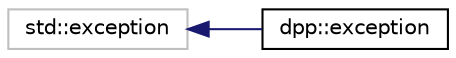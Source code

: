 digraph "Graphical Class Hierarchy"
{
 // INTERACTIVE_SVG=YES
 // LATEX_PDF_SIZE
  bgcolor="transparent";
  edge [fontname="Helvetica",fontsize="10",labelfontname="Helvetica",labelfontsize="10"];
  node [fontname="Helvetica",fontsize="10",shape=record];
  rankdir="LR";
  Node164 [label="std::exception",height=0.2,width=0.4,color="grey75",tooltip=" "];
  Node164 -> Node0 [dir="back",color="midnightblue",fontsize="10",style="solid",fontname="Helvetica"];
  Node0 [label="dpp::exception",height=0.2,width=0.4,color="black",URL="$classdpp_1_1exception.html",tooltip="The dpp::exception class derives from std::exception and supports some other ways of passing in error..."];
}
